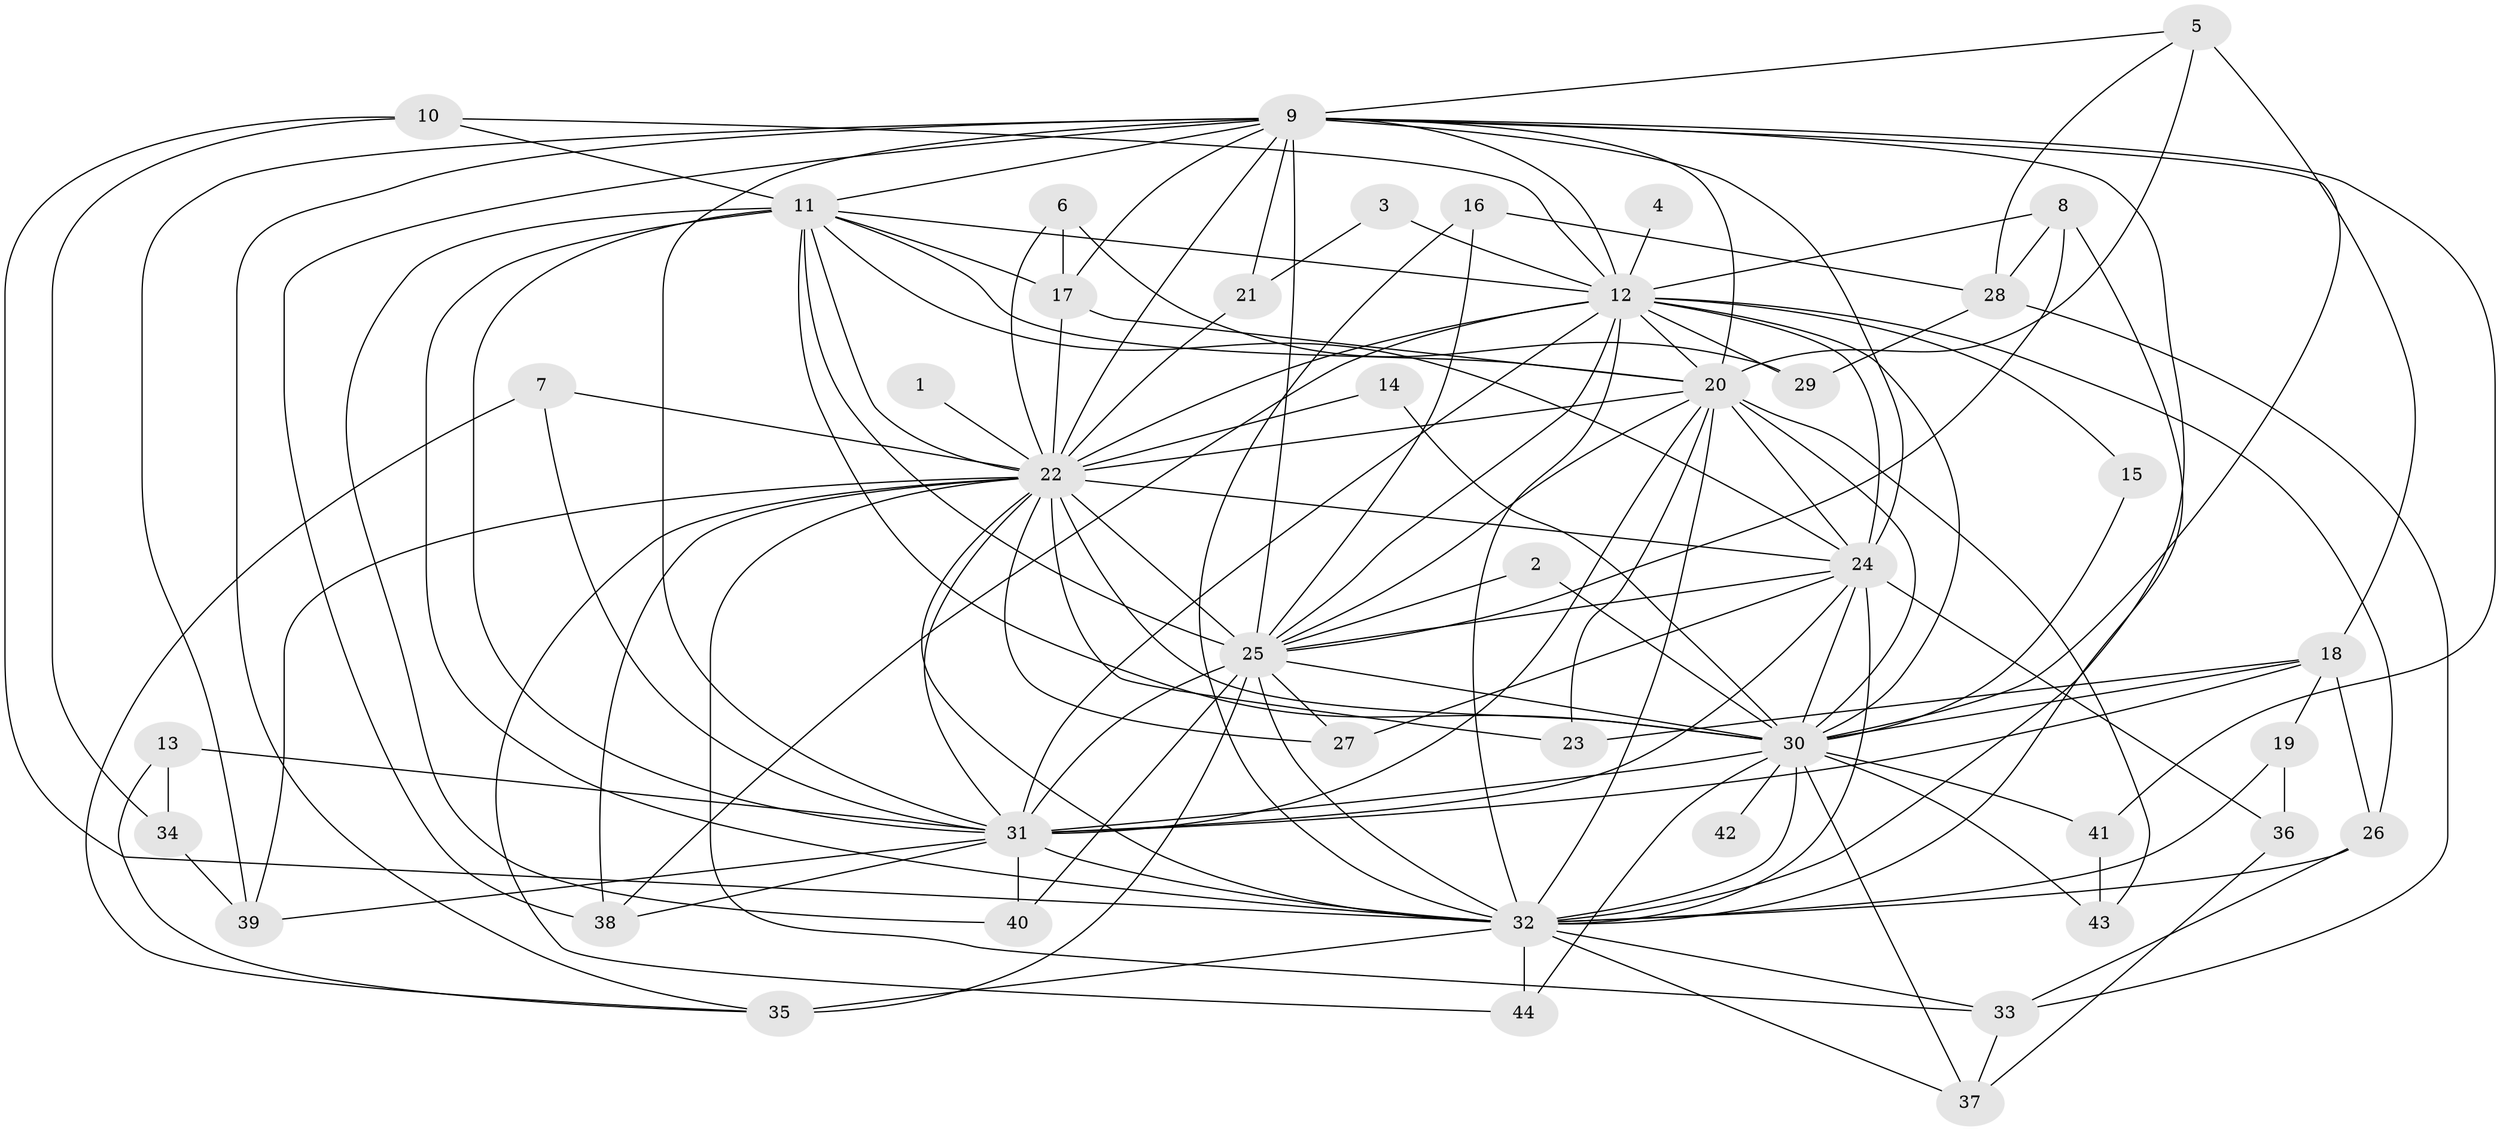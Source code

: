 // original degree distribution, {22: 0.022727272727272728, 15: 0.011363636363636364, 28: 0.011363636363636364, 16: 0.011363636363636364, 18: 0.011363636363636364, 19: 0.011363636363636364, 14: 0.011363636363636364, 20: 0.011363636363636364, 21: 0.011363636363636364, 6: 0.011363636363636364, 2: 0.48863636363636365, 3: 0.29545454545454547, 4: 0.056818181818181816, 7: 0.011363636363636364, 5: 0.022727272727272728}
// Generated by graph-tools (version 1.1) at 2025/01/03/09/25 03:01:20]
// undirected, 44 vertices, 133 edges
graph export_dot {
graph [start="1"]
  node [color=gray90,style=filled];
  1;
  2;
  3;
  4;
  5;
  6;
  7;
  8;
  9;
  10;
  11;
  12;
  13;
  14;
  15;
  16;
  17;
  18;
  19;
  20;
  21;
  22;
  23;
  24;
  25;
  26;
  27;
  28;
  29;
  30;
  31;
  32;
  33;
  34;
  35;
  36;
  37;
  38;
  39;
  40;
  41;
  42;
  43;
  44;
  1 -- 22 [weight=1.0];
  2 -- 25 [weight=1.0];
  2 -- 30 [weight=1.0];
  3 -- 12 [weight=1.0];
  3 -- 21 [weight=1.0];
  4 -- 12 [weight=1.0];
  5 -- 9 [weight=1.0];
  5 -- 18 [weight=1.0];
  5 -- 20 [weight=1.0];
  5 -- 28 [weight=1.0];
  6 -- 17 [weight=1.0];
  6 -- 22 [weight=1.0];
  6 -- 29 [weight=1.0];
  7 -- 22 [weight=1.0];
  7 -- 31 [weight=1.0];
  7 -- 35 [weight=1.0];
  8 -- 12 [weight=1.0];
  8 -- 25 [weight=1.0];
  8 -- 28 [weight=1.0];
  8 -- 32 [weight=1.0];
  9 -- 11 [weight=1.0];
  9 -- 12 [weight=2.0];
  9 -- 17 [weight=1.0];
  9 -- 20 [weight=2.0];
  9 -- 21 [weight=1.0];
  9 -- 22 [weight=4.0];
  9 -- 24 [weight=1.0];
  9 -- 25 [weight=2.0];
  9 -- 30 [weight=1.0];
  9 -- 31 [weight=1.0];
  9 -- 32 [weight=1.0];
  9 -- 35 [weight=1.0];
  9 -- 38 [weight=1.0];
  9 -- 39 [weight=1.0];
  9 -- 41 [weight=1.0];
  10 -- 11 [weight=1.0];
  10 -- 12 [weight=1.0];
  10 -- 32 [weight=1.0];
  10 -- 34 [weight=1.0];
  11 -- 12 [weight=1.0];
  11 -- 17 [weight=1.0];
  11 -- 20 [weight=1.0];
  11 -- 22 [weight=1.0];
  11 -- 24 [weight=2.0];
  11 -- 25 [weight=2.0];
  11 -- 30 [weight=3.0];
  11 -- 31 [weight=1.0];
  11 -- 32 [weight=2.0];
  11 -- 40 [weight=1.0];
  12 -- 15 [weight=1.0];
  12 -- 20 [weight=1.0];
  12 -- 22 [weight=2.0];
  12 -- 24 [weight=1.0];
  12 -- 25 [weight=1.0];
  12 -- 26 [weight=1.0];
  12 -- 29 [weight=1.0];
  12 -- 30 [weight=1.0];
  12 -- 31 [weight=1.0];
  12 -- 32 [weight=1.0];
  12 -- 38 [weight=1.0];
  13 -- 31 [weight=1.0];
  13 -- 34 [weight=1.0];
  13 -- 35 [weight=1.0];
  14 -- 22 [weight=1.0];
  14 -- 30 [weight=1.0];
  15 -- 30 [weight=1.0];
  16 -- 25 [weight=1.0];
  16 -- 28 [weight=1.0];
  16 -- 32 [weight=1.0];
  17 -- 20 [weight=1.0];
  17 -- 22 [weight=1.0];
  18 -- 19 [weight=1.0];
  18 -- 23 [weight=1.0];
  18 -- 26 [weight=1.0];
  18 -- 30 [weight=1.0];
  18 -- 31 [weight=2.0];
  19 -- 32 [weight=1.0];
  19 -- 36 [weight=1.0];
  20 -- 22 [weight=1.0];
  20 -- 23 [weight=1.0];
  20 -- 24 [weight=1.0];
  20 -- 25 [weight=1.0];
  20 -- 30 [weight=1.0];
  20 -- 31 [weight=2.0];
  20 -- 32 [weight=1.0];
  20 -- 43 [weight=1.0];
  21 -- 22 [weight=1.0];
  22 -- 23 [weight=1.0];
  22 -- 24 [weight=2.0];
  22 -- 25 [weight=1.0];
  22 -- 27 [weight=1.0];
  22 -- 30 [weight=1.0];
  22 -- 31 [weight=1.0];
  22 -- 32 [weight=1.0];
  22 -- 33 [weight=1.0];
  22 -- 38 [weight=1.0];
  22 -- 39 [weight=1.0];
  22 -- 44 [weight=1.0];
  24 -- 25 [weight=1.0];
  24 -- 27 [weight=1.0];
  24 -- 30 [weight=1.0];
  24 -- 31 [weight=2.0];
  24 -- 32 [weight=1.0];
  24 -- 36 [weight=1.0];
  25 -- 27 [weight=1.0];
  25 -- 30 [weight=1.0];
  25 -- 31 [weight=1.0];
  25 -- 32 [weight=1.0];
  25 -- 35 [weight=2.0];
  25 -- 40 [weight=1.0];
  26 -- 32 [weight=1.0];
  26 -- 33 [weight=1.0];
  28 -- 29 [weight=1.0];
  28 -- 33 [weight=1.0];
  30 -- 31 [weight=1.0];
  30 -- 32 [weight=2.0];
  30 -- 37 [weight=1.0];
  30 -- 41 [weight=1.0];
  30 -- 42 [weight=1.0];
  30 -- 43 [weight=1.0];
  30 -- 44 [weight=1.0];
  31 -- 32 [weight=2.0];
  31 -- 38 [weight=1.0];
  31 -- 39 [weight=1.0];
  31 -- 40 [weight=1.0];
  32 -- 33 [weight=1.0];
  32 -- 35 [weight=1.0];
  32 -- 37 [weight=1.0];
  32 -- 44 [weight=1.0];
  33 -- 37 [weight=1.0];
  34 -- 39 [weight=1.0];
  36 -- 37 [weight=1.0];
  41 -- 43 [weight=1.0];
}
